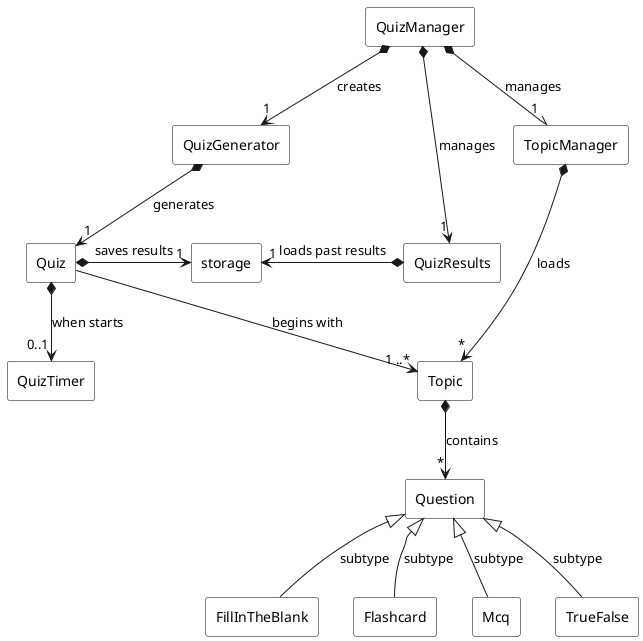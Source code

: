 @startuml

hide circle

skinparam classAttributeIconSize 0

skinparam rectangle {
    BackgroundColor White
    BorderColor Black
    FontColor Black
}

rectangle QuizManager as QM
rectangle QuizGenerator as QS
rectangle TopicManager as TM
rectangle QuizResults as QR

QM *-down-> "1" QS : creates
QM *-down-\\ "1" TM : manages
QM *-down-> "1" QR : manages

rectangle Quiz as Q
rectangle Topic as T
rectangle QuizTimer as QTi

QS *-down-> "1" Q : generates
TM *--down-> "*" T : loads
Q *-down-> "0..1" QTi : when starts

rectangle Question as Ques
T *-down-> "*" Ques : contains

rectangle FillInTheBlank as FITB
rectangle Flashcard as FC
rectangle Mcq as MCQ
rectangle TrueFalse as TF

Ques <|-down- FITB : subtype
Ques <|-down- FC : subtype
Ques <|-down- MCQ : subtype
Ques <|-down- TF : subtype

rectangle storage as store

QR *--left-> "1" store : loads past results
Q *-> "1" store : saves results

Q --> "1 ..*" T : begins with


@enduml
